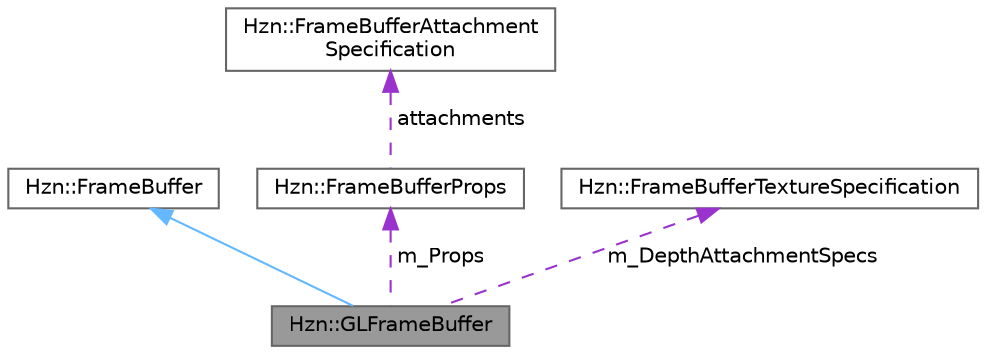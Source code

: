 digraph "Hzn::GLFrameBuffer"
{
 // LATEX_PDF_SIZE
  bgcolor="transparent";
  edge [fontname=Helvetica,fontsize=10,labelfontname=Helvetica,labelfontsize=10];
  node [fontname=Helvetica,fontsize=10,shape=box,height=0.2,width=0.4];
  Node1 [label="Hzn::GLFrameBuffer",height=0.2,width=0.4,color="gray40", fillcolor="grey60", style="filled", fontcolor="black",tooltip=" "];
  Node2 -> Node1 [dir="back",color="steelblue1",style="solid"];
  Node2 [label="Hzn::FrameBuffer",height=0.2,width=0.4,color="gray40", fillcolor="white", style="filled",URL="$class_hzn_1_1_frame_buffer.html",tooltip="Use frame buffers when you want to render your data to textures, or render objects."];
  Node3 -> Node1 [dir="back",color="darkorchid3",style="dashed",label=" m_Props" ];
  Node3 [label="Hzn::FrameBufferProps",height=0.2,width=0.4,color="gray40", fillcolor="white", style="filled",URL="$struct_hzn_1_1_frame_buffer_props.html",tooltip="Create a FrameBufferProperties object which holds the properties required to create a frame buffer."];
  Node4 -> Node3 [dir="back",color="darkorchid3",style="dashed",label=" attachments" ];
  Node4 [label="Hzn::FrameBufferAttachment\lSpecification",height=0.2,width=0.4,color="gray40", fillcolor="white", style="filled",URL="$struct_hzn_1_1_frame_buffer_attachment_specification.html",tooltip=" "];
  Node5 -> Node1 [dir="back",color="darkorchid3",style="dashed",label=" m_DepthAttachmentSpecs" ];
  Node5 [label="Hzn::FrameBufferTextureSpecification",height=0.2,width=0.4,color="gray40", fillcolor="white", style="filled",URL="$struct_hzn_1_1_frame_buffer_texture_specification.html",tooltip=" "];
}

